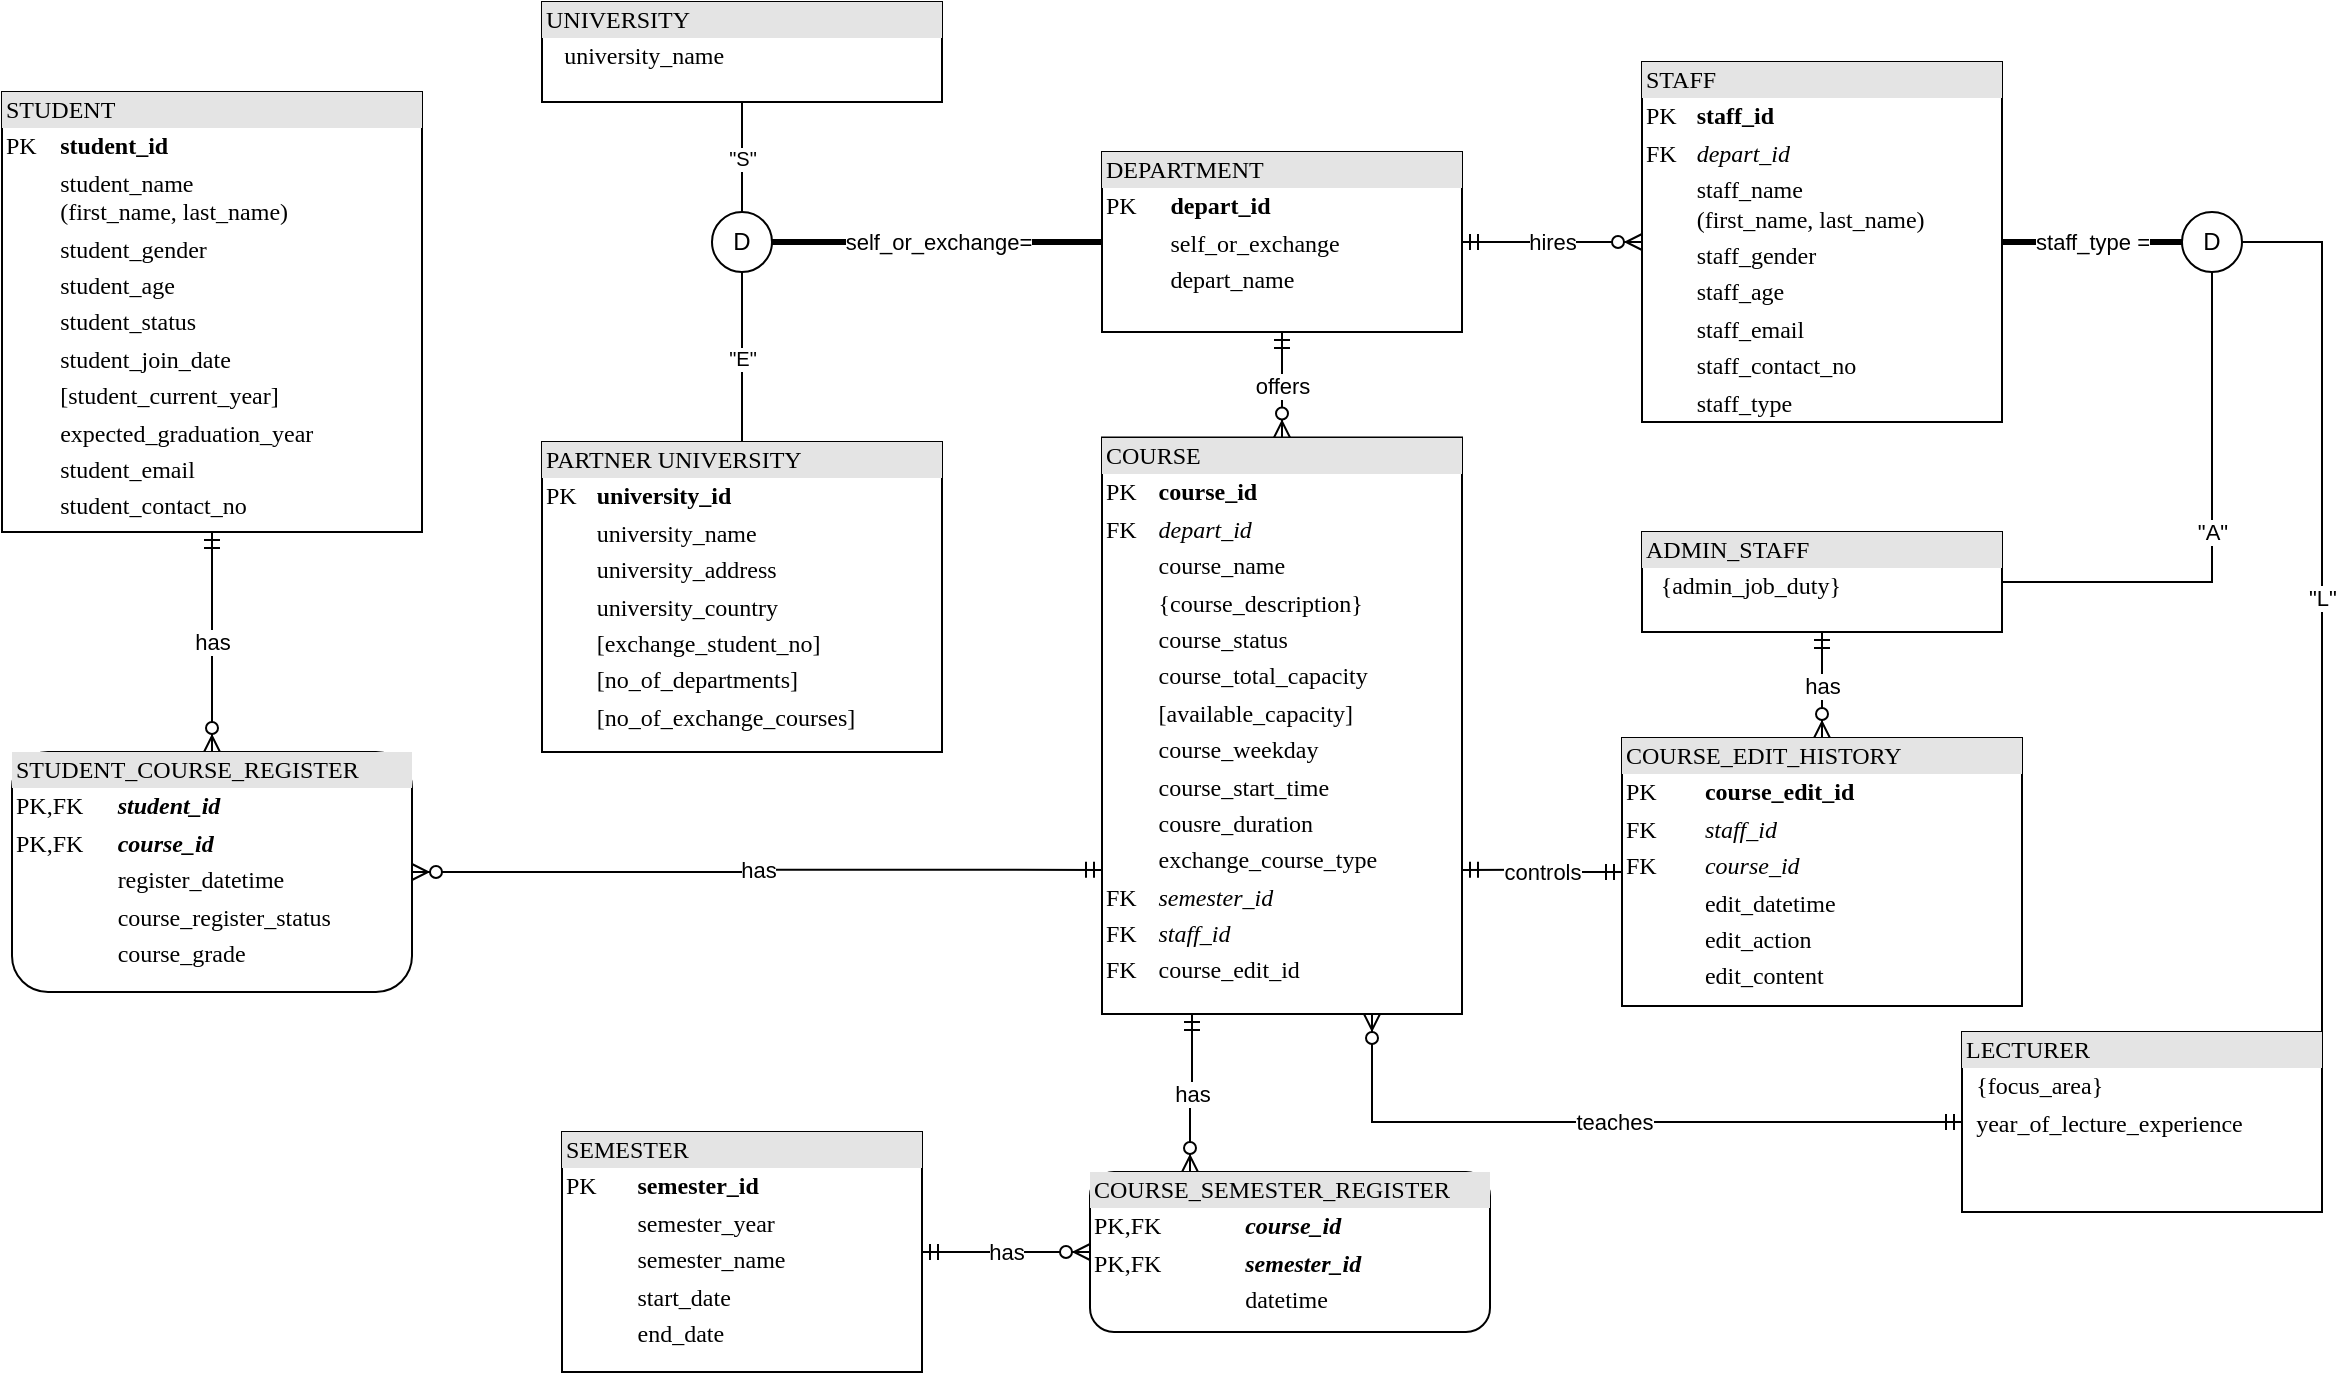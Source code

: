<mxfile version="14.6.13" type="device"><diagram name="Page-1" id="2ca16b54-16f6-2749-3443-fa8db7711227"><mxGraphModel dx="1673" dy="1014" grid="1" gridSize="10" guides="1" tooltips="1" connect="1" arrows="1" fold="1" page="1" pageScale="1" pageWidth="1100" pageHeight="850" background="#ffffff" math="0" shadow="0"><root><mxCell id="0"/><mxCell id="1" parent="0"/><mxCell id="rtrgqylKSp2z_B3fwRj9-18" value="has" style="edgeStyle=orthogonalEdgeStyle;rounded=0;orthogonalLoop=1;jettySize=auto;html=1;exitX=1;exitY=0.5;exitDx=0;exitDy=0;entryX=0;entryY=0.5;entryDx=0;entryDy=0;startArrow=ERmandOne;startFill=0;endArrow=ERzeroToMany;endFill=1;strokeWidth=1;" parent="1" source="2ed32ef02a7f4228-1" target="rtrgqylKSp2z_B3fwRj9-19" edge="1"><mxGeometry relative="1" as="geometry"/></mxCell><mxCell id="2ed32ef02a7f4228-1" value="&lt;div style=&quot;box-sizing: border-box ; width: 100% ; background: #e4e4e4 ; padding: 2px&quot;&gt;SEMESTER&lt;/div&gt;&lt;table style=&quot;width: 100% ; font-size: 1em&quot; cellpadding=&quot;2&quot; cellspacing=&quot;0&quot;&gt;&lt;tbody&gt;&lt;tr&gt;&lt;td&gt;PK&lt;/td&gt;&lt;td&gt;&lt;b&gt;semester_id&lt;/b&gt;&lt;/td&gt;&lt;/tr&gt;&lt;tr&gt;&lt;td&gt;&lt;br&gt;&lt;/td&gt;&lt;td&gt;semester_year&lt;/td&gt;&lt;/tr&gt;&lt;tr&gt;&lt;td&gt;&lt;/td&gt;&lt;td&gt;semester_name&lt;/td&gt;&lt;/tr&gt;&lt;tr&gt;&lt;td&gt;&lt;br&gt;&lt;/td&gt;&lt;td&gt;start_date&lt;/td&gt;&lt;/tr&gt;&lt;tr&gt;&lt;td&gt;&lt;br&gt;&lt;/td&gt;&lt;td&gt;end_date&lt;/td&gt;&lt;/tr&gt;&lt;/tbody&gt;&lt;/table&gt;" style="verticalAlign=top;align=left;overflow=fill;html=1;rounded=0;shadow=0;comic=0;labelBackgroundColor=none;strokeWidth=1;fontFamily=Verdana;fontSize=12" parent="1" vertex="1"><mxGeometry x="340" y="665" width="180" height="120" as="geometry"/></mxCell><mxCell id="2ed32ef02a7f4228-3" value="&lt;div style=&quot;box-sizing: border-box ; width: 100% ; background: #e4e4e4 ; padding: 2px&quot;&gt;PARTNER UNIVERSITY&lt;/div&gt;&lt;table style=&quot;width: 100% ; font-size: 1em&quot; cellpadding=&quot;2&quot; cellspacing=&quot;0&quot;&gt;&lt;tbody&gt;&lt;tr&gt;&lt;td&gt;PK&lt;/td&gt;&lt;td&gt;&lt;b&gt;university_id&lt;/b&gt;&lt;/td&gt;&lt;/tr&gt;&lt;tr&gt;&lt;td&gt;&lt;/td&gt;&lt;td&gt;university_name&lt;/td&gt;&lt;/tr&gt;&lt;tr&gt;&lt;td&gt;&lt;br&gt;&lt;/td&gt;&lt;td&gt;university_address&lt;br&gt;&lt;/td&gt;&lt;/tr&gt;&lt;tr&gt;&lt;td&gt;&lt;br&gt;&lt;/td&gt;&lt;td&gt;university_country&lt;/td&gt;&lt;/tr&gt;&lt;tr&gt;&lt;td&gt;&lt;br&gt;&lt;/td&gt;&lt;td&gt;[exchange_student_no]&lt;/td&gt;&lt;/tr&gt;&lt;tr&gt;&lt;td&gt;&lt;br&gt;&lt;/td&gt;&lt;td&gt;[no_of_departments]&lt;br&gt;&lt;/td&gt;&lt;/tr&gt;&lt;tr&gt;&lt;td&gt;&lt;br&gt;&lt;/td&gt;&lt;td&gt;[no_of_exchange_courses]&lt;br&gt;&lt;/td&gt;&lt;/tr&gt;&lt;/tbody&gt;&lt;/table&gt;" style="verticalAlign=top;align=left;overflow=fill;html=1;rounded=0;shadow=0;comic=0;labelBackgroundColor=none;strokeWidth=1;fontFamily=Verdana;fontSize=12" parent="1" vertex="1"><mxGeometry x="330" y="320" width="200" height="155" as="geometry"/></mxCell><mxCell id="rtrgqylKSp2z_B3fwRj9-4" value="offers" style="edgeStyle=orthogonalEdgeStyle;rounded=0;orthogonalLoop=1;jettySize=auto;html=1;exitX=0.5;exitY=1;exitDx=0;exitDy=0;entryX=0.5;entryY=0;entryDx=0;entryDy=0;startArrow=ERmandOne;startFill=0;endArrow=ERzeroToMany;endFill=1;" parent="1" source="2ed32ef02a7f4228-4" target="rtrgqylKSp2z_B3fwRj9-3" edge="1"><mxGeometry relative="1" as="geometry"/></mxCell><mxCell id="rtrgqylKSp2z_B3fwRj9-34" value="hires" style="edgeStyle=orthogonalEdgeStyle;rounded=0;orthogonalLoop=1;jettySize=auto;html=1;exitX=1;exitY=0.5;exitDx=0;exitDy=0;entryX=0;entryY=0.5;entryDx=0;entryDy=0;startArrow=ERmandOne;startFill=0;endArrow=ERzeroToMany;endFill=1;strokeWidth=1;" parent="1" source="2ed32ef02a7f4228-4" target="2ed32ef02a7f4228-12" edge="1"><mxGeometry relative="1" as="geometry"/></mxCell><mxCell id="2ed32ef02a7f4228-4" value="&lt;div style=&quot;box-sizing: border-box ; width: 100% ; background: #e4e4e4 ; padding: 2px&quot;&gt;DEPARTMENT&lt;/div&gt;&lt;table style=&quot;width: 100% ; font-size: 1em&quot; cellpadding=&quot;2&quot; cellspacing=&quot;0&quot;&gt;&lt;tbody&gt;&lt;tr&gt;&lt;td&gt;PK&lt;/td&gt;&lt;td&gt;&lt;b&gt;depart_id&lt;/b&gt;&lt;/td&gt;&lt;/tr&gt;&lt;tr&gt;&lt;td&gt;&lt;br&gt;&lt;/td&gt;&lt;td&gt;self_or_exchange&lt;/td&gt;&lt;/tr&gt;&lt;tr&gt;&lt;td&gt;&lt;/td&gt;&lt;td&gt;depart_name&lt;/td&gt;&lt;/tr&gt;&lt;/tbody&gt;&lt;/table&gt;" style="verticalAlign=top;align=left;overflow=fill;html=1;rounded=0;shadow=0;comic=0;labelBackgroundColor=none;strokeWidth=1;fontFamily=Verdana;fontSize=12" parent="1" vertex="1"><mxGeometry x="610" y="175" width="180" height="90" as="geometry"/></mxCell><mxCell id="2ed32ef02a7f4228-5" value="&lt;div style=&quot;box-sizing: border-box ; width: 100% ; background: #e4e4e4 ; padding: 2px&quot;&gt;LECTURER&lt;/div&gt;&lt;table style=&quot;width: 100% ; font-size: 1em&quot; cellpadding=&quot;2&quot; cellspacing=&quot;0&quot;&gt;&lt;tbody&gt;&lt;tr&gt;&lt;td&gt;&lt;br&gt;&lt;/td&gt;&lt;td&gt;{focus_area}&lt;/td&gt;&lt;/tr&gt;&lt;tr&gt;&lt;td&gt;&lt;/td&gt;&lt;td&gt;year_of_lecture_experience&lt;/td&gt;&lt;/tr&gt;&lt;/tbody&gt;&lt;/table&gt;" style="verticalAlign=top;align=left;overflow=fill;html=1;rounded=0;shadow=0;comic=0;labelBackgroundColor=none;strokeWidth=1;fontFamily=Verdana;fontSize=12" parent="1" vertex="1"><mxGeometry x="1040" y="615" width="180" height="90" as="geometry"/></mxCell><mxCell id="rtrgqylKSp2z_B3fwRj9-8" value="staff_type =" style="edgeStyle=orthogonalEdgeStyle;rounded=0;orthogonalLoop=1;jettySize=auto;html=1;exitX=1;exitY=0.5;exitDx=0;exitDy=0;startArrow=none;startFill=0;endArrow=none;endFill=0;strokeWidth=3;" parent="1" source="2ed32ef02a7f4228-12" target="rtrgqylKSp2z_B3fwRj9-7" edge="1"><mxGeometry relative="1" as="geometry"/></mxCell><mxCell id="2ed32ef02a7f4228-12" value="&lt;div style=&quot;box-sizing: border-box ; width: 100% ; background: #e4e4e4 ; padding: 2px&quot;&gt;STAFF&lt;/div&gt;&lt;table style=&quot;width: 100% ; font-size: 1em&quot; cellpadding=&quot;2&quot; cellspacing=&quot;0&quot;&gt;&lt;tbody&gt;&lt;tr&gt;&lt;td&gt;PK&lt;/td&gt;&lt;td&gt;&lt;b&gt;staff_id&lt;/b&gt;&lt;/td&gt;&lt;/tr&gt;&lt;tr&gt;&lt;td&gt;FK&lt;/td&gt;&lt;td&gt;&lt;i&gt;depart_id&lt;/i&gt;&lt;/td&gt;&lt;/tr&gt;&lt;tr&gt;&lt;td&gt;&lt;br&gt;&lt;/td&gt;&lt;td&gt;staff_name&lt;br&gt;(first_name, last_name)&lt;/td&gt;&lt;/tr&gt;&lt;tr&gt;&lt;td&gt;&lt;br&gt;&lt;/td&gt;&lt;td&gt;staff_gender&lt;/td&gt;&lt;/tr&gt;&lt;tr&gt;&lt;td&gt;&lt;br&gt;&lt;/td&gt;&lt;td&gt;staff_age&lt;/td&gt;&lt;/tr&gt;&lt;tr&gt;&lt;td&gt;&lt;br&gt;&lt;/td&gt;&lt;td&gt;staff_email&lt;/td&gt;&lt;/tr&gt;&lt;tr&gt;&lt;td&gt;&lt;br&gt;&lt;/td&gt;&lt;td&gt;staff_contact_no&lt;/td&gt;&lt;/tr&gt;&lt;tr&gt;&lt;td&gt;&lt;/td&gt;&lt;td&gt;staff_type&lt;/td&gt;&lt;/tr&gt;&lt;/tbody&gt;&lt;/table&gt;" style="verticalAlign=top;align=left;overflow=fill;html=1;rounded=0;shadow=0;comic=0;labelBackgroundColor=none;strokeWidth=1;fontFamily=Verdana;fontSize=12" parent="1" vertex="1"><mxGeometry x="880" y="130" width="180" height="180" as="geometry"/></mxCell><mxCell id="rtrgqylKSp2z_B3fwRj9-5" value="teaches" style="edgeStyle=orthogonalEdgeStyle;rounded=0;orthogonalLoop=1;jettySize=auto;html=1;exitX=0.75;exitY=1;exitDx=0;exitDy=0;startArrow=ERzeroToMany;startFill=1;endArrow=ERmandOne;endFill=0;entryX=0;entryY=0.5;entryDx=0;entryDy=0;" parent="1" source="rtrgqylKSp2z_B3fwRj9-3" target="2ed32ef02a7f4228-5" edge="1"><mxGeometry relative="1" as="geometry"><mxPoint x="790.0" y="617.5" as="targetPoint"/><mxPoint x="745.0" y="665.0" as="sourcePoint"/></mxGeometry></mxCell><mxCell id="rtrgqylKSp2z_B3fwRj9-20" value="has" style="edgeStyle=orthogonalEdgeStyle;rounded=0;orthogonalLoop=1;jettySize=auto;html=1;exitX=0.25;exitY=1;exitDx=0;exitDy=0;entryX=0.25;entryY=0;entryDx=0;entryDy=0;startArrow=ERmandOne;startFill=0;endArrow=ERzeroToMany;endFill=1;strokeWidth=1;" parent="1" source="rtrgqylKSp2z_B3fwRj9-3" target="rtrgqylKSp2z_B3fwRj9-19" edge="1"><mxGeometry relative="1" as="geometry"><mxPoint x="655" y="665.0" as="sourcePoint"/></mxGeometry></mxCell><mxCell id="rtrgqylKSp2z_B3fwRj9-33" value="has" style="edgeStyle=orthogonalEdgeStyle;rounded=0;orthogonalLoop=1;jettySize=auto;html=1;exitX=0;exitY=0.75;exitDx=0;exitDy=0;entryX=1;entryY=0.5;entryDx=0;entryDy=0;startArrow=ERmandOne;startFill=0;endArrow=ERzeroToMany;endFill=1;strokeWidth=1;" parent="1" source="rtrgqylKSp2z_B3fwRj9-3" target="rtrgqylKSp2z_B3fwRj9-29" edge="1"><mxGeometry relative="1" as="geometry"/></mxCell><mxCell id="rtrgqylKSp2z_B3fwRj9-3" value="&lt;div style=&quot;box-sizing: border-box ; width: 100% ; background: #e4e4e4 ; padding: 2px&quot;&gt;COURSE&lt;/div&gt;&lt;table style=&quot;width: 100% ; font-size: 1em&quot; cellpadding=&quot;2&quot; cellspacing=&quot;0&quot;&gt;&lt;tbody&gt;&lt;tr&gt;&lt;td&gt;PK&lt;/td&gt;&lt;td&gt;&lt;b&gt;course_id&lt;/b&gt;&lt;/td&gt;&lt;/tr&gt;&lt;tr&gt;&lt;td&gt;FK&lt;/td&gt;&lt;td&gt;&lt;i&gt;depart_id&lt;/i&gt;&lt;/td&gt;&lt;/tr&gt;&lt;tr&gt;&lt;td&gt;&lt;/td&gt;&lt;td&gt;course_name&lt;/td&gt;&lt;/tr&gt;&lt;tr&gt;&lt;td&gt;&lt;br&gt;&lt;/td&gt;&lt;td&gt;{course_description}&lt;br&gt;&lt;/td&gt;&lt;/tr&gt;&lt;tr&gt;&lt;td&gt;&lt;br&gt;&lt;/td&gt;&lt;td&gt;course_status&lt;/td&gt;&lt;/tr&gt;&lt;tr&gt;&lt;td&gt;&lt;br&gt;&lt;/td&gt;&lt;td&gt;course_total_capacity&lt;/td&gt;&lt;/tr&gt;&lt;tr&gt;&lt;td&gt;&lt;br&gt;&lt;/td&gt;&lt;td&gt;[available_capacity]&lt;/td&gt;&lt;/tr&gt;&lt;tr&gt;&lt;td&gt;&lt;br&gt;&lt;/td&gt;&lt;td&gt;course_weekday&lt;/td&gt;&lt;/tr&gt;&lt;tr&gt;&lt;td&gt;&lt;br&gt;&lt;/td&gt;&lt;td&gt;course_start_time&lt;/td&gt;&lt;/tr&gt;&lt;tr&gt;&lt;td&gt;&lt;br&gt;&lt;/td&gt;&lt;td&gt;cousre_duration&lt;br&gt;&lt;/td&gt;&lt;/tr&gt;&lt;tr&gt;&lt;td&gt;&lt;br&gt;&lt;/td&gt;&lt;td&gt;exchange_course_type&lt;/td&gt;&lt;/tr&gt;&lt;tr&gt;&lt;td&gt;FK&lt;/td&gt;&lt;td&gt;&lt;i&gt;semester_id&lt;/i&gt;&lt;/td&gt;&lt;/tr&gt;&lt;tr&gt;&lt;td&gt;FK&lt;/td&gt;&lt;td&gt;&lt;i&gt;staff_id&lt;/i&gt;&lt;/td&gt;&lt;/tr&gt;&lt;tr&gt;&lt;td&gt;FK&lt;/td&gt;&lt;td&gt;course_edit_id&lt;/td&gt;&lt;/tr&gt;&lt;/tbody&gt;&lt;/table&gt;" style="verticalAlign=top;align=left;overflow=fill;html=1;rounded=0;shadow=0;comic=0;labelBackgroundColor=none;strokeWidth=1;fontFamily=Verdana;fontSize=12" parent="1" vertex="1"><mxGeometry x="610" y="317.75" width="180" height="288.25" as="geometry"/></mxCell><mxCell id="rtrgqylKSp2z_B3fwRj9-9" value="&quot;L&quot;" style="edgeStyle=orthogonalEdgeStyle;rounded=0;orthogonalLoop=1;jettySize=auto;html=1;exitX=1;exitY=0.5;exitDx=0;exitDy=0;entryX=1;entryY=0;entryDx=0;entryDy=0;startArrow=none;startFill=0;endArrow=none;endFill=0;strokeWidth=1;" parent="1" source="rtrgqylKSp2z_B3fwRj9-7" target="2ed32ef02a7f4228-5" edge="1"><mxGeometry relative="1" as="geometry"><Array as="points"><mxPoint x="1220" y="230"/><mxPoint x="1220" y="575"/></Array></mxGeometry></mxCell><mxCell id="rtrgqylKSp2z_B3fwRj9-16" value="&quot;A&quot;" style="edgeStyle=orthogonalEdgeStyle;rounded=0;orthogonalLoop=1;jettySize=auto;html=1;exitX=0.5;exitY=1;exitDx=0;exitDy=0;entryX=1;entryY=0.5;entryDx=0;entryDy=0;startArrow=none;startFill=0;endArrow=none;endFill=0;strokeWidth=1;" parent="1" source="rtrgqylKSp2z_B3fwRj9-7" target="rtrgqylKSp2z_B3fwRj9-10" edge="1"><mxGeometry relative="1" as="geometry"/></mxCell><mxCell id="rtrgqylKSp2z_B3fwRj9-7" value="D" style="ellipse;whiteSpace=wrap;html=1;" parent="1" vertex="1"><mxGeometry x="1150" y="205" width="30" height="30" as="geometry"/></mxCell><mxCell id="rtrgqylKSp2z_B3fwRj9-38" value="has" style="edgeStyle=orthogonalEdgeStyle;rounded=0;orthogonalLoop=1;jettySize=auto;html=1;exitX=0.5;exitY=1;exitDx=0;exitDy=0;startArrow=ERmandOne;startFill=0;endArrow=ERzeroToMany;endFill=1;strokeWidth=1;" parent="1" source="rtrgqylKSp2z_B3fwRj9-10" target="rtrgqylKSp2z_B3fwRj9-37" edge="1"><mxGeometry relative="1" as="geometry"/></mxCell><mxCell id="rtrgqylKSp2z_B3fwRj9-10" value="&lt;div style=&quot;box-sizing: border-box ; width: 100% ; background: #e4e4e4 ; padding: 2px&quot;&gt;ADMIN_STAFF&lt;/div&gt;&lt;table style=&quot;width: 100% ; font-size: 1em&quot; cellpadding=&quot;2&quot; cellspacing=&quot;0&quot;&gt;&lt;tbody&gt;&lt;tr&gt;&lt;td&gt;&lt;br&gt;&lt;/td&gt;&lt;td&gt;{admin_job_duty}&lt;/td&gt;&lt;/tr&gt;&lt;tr&gt;&lt;td&gt;&lt;/td&gt;&lt;td&gt;&lt;br&gt;&lt;/td&gt;&lt;/tr&gt;&lt;/tbody&gt;&lt;/table&gt;" style="verticalAlign=top;align=left;overflow=fill;html=1;rounded=0;shadow=0;comic=0;labelBackgroundColor=none;strokeWidth=1;fontFamily=Verdana;fontSize=12" parent="1" vertex="1"><mxGeometry x="880" y="365" width="180" height="50" as="geometry"/></mxCell><mxCell id="rtrgqylKSp2z_B3fwRj9-19" value="&lt;div style=&quot;box-sizing: border-box ; width: 100% ; background: #e4e4e4 ; padding: 2px&quot;&gt;COURSE_SEMESTER_REGISTER&lt;/div&gt;&lt;table style=&quot;width: 100% ; font-size: 1em&quot; cellpadding=&quot;2&quot; cellspacing=&quot;0&quot;&gt;&lt;tbody&gt;&lt;tr&gt;&lt;td&gt;PK,FK&lt;/td&gt;&lt;td&gt;&lt;b&gt;&lt;i&gt;course_id&lt;/i&gt;&lt;/b&gt;&lt;/td&gt;&lt;/tr&gt;&lt;tr&gt;&lt;td&gt;PK,FK&lt;/td&gt;&lt;td&gt;&lt;b&gt;&lt;i&gt;semester_id&lt;/i&gt;&lt;/b&gt;&lt;/td&gt;&lt;/tr&gt;&lt;tr&gt;&lt;td&gt;&lt;/td&gt;&lt;td&gt;datetime&lt;/td&gt;&lt;/tr&gt;&lt;/tbody&gt;&lt;/table&gt;" style="verticalAlign=top;align=left;overflow=fill;html=1;rounded=1;shadow=0;comic=0;labelBackgroundColor=none;strokeWidth=1;fontFamily=Verdana;fontSize=12" parent="1" vertex="1"><mxGeometry x="604" y="685" width="200" height="80" as="geometry"/></mxCell><mxCell id="rtrgqylKSp2z_B3fwRj9-32" value="has" style="edgeStyle=orthogonalEdgeStyle;rounded=0;orthogonalLoop=1;jettySize=auto;html=1;exitX=0.5;exitY=1;exitDx=0;exitDy=0;entryX=0.5;entryY=0;entryDx=0;entryDy=0;startArrow=ERmandOne;startFill=0;endArrow=ERzeroToMany;endFill=1;strokeWidth=1;" parent="1" source="rtrgqylKSp2z_B3fwRj9-21" target="rtrgqylKSp2z_B3fwRj9-29" edge="1"><mxGeometry relative="1" as="geometry"/></mxCell><mxCell id="rtrgqylKSp2z_B3fwRj9-21" value="&lt;div style=&quot;box-sizing: border-box ; width: 100% ; background: #e4e4e4 ; padding: 2px&quot;&gt;STUDENT&lt;/div&gt;&lt;table style=&quot;width: 100% ; font-size: 1em&quot; cellpadding=&quot;2&quot; cellspacing=&quot;0&quot;&gt;&lt;tbody&gt;&lt;tr&gt;&lt;td&gt;PK&lt;/td&gt;&lt;td&gt;&lt;b&gt;student_id&lt;/b&gt;&lt;/td&gt;&lt;/tr&gt;&lt;tr&gt;&lt;td&gt;&lt;/td&gt;&lt;td&gt;student_name&lt;br&gt;(first_name, last_name)&lt;/td&gt;&lt;/tr&gt;&lt;tr&gt;&lt;td&gt;&lt;/td&gt;&lt;td&gt;student_gender&lt;/td&gt;&lt;/tr&gt;&lt;tr&gt;&lt;td&gt;&lt;br&gt;&lt;/td&gt;&lt;td&gt;student_age&lt;/td&gt;&lt;/tr&gt;&lt;tr&gt;&lt;td&gt;&lt;br&gt;&lt;/td&gt;&lt;td&gt;student_status&lt;/td&gt;&lt;/tr&gt;&lt;tr&gt;&lt;td&gt;&lt;br&gt;&lt;/td&gt;&lt;td&gt;student_join_date&lt;/td&gt;&lt;/tr&gt;&lt;tr&gt;&lt;td&gt;&lt;br&gt;&lt;/td&gt;&lt;td&gt;[student_current_year]&lt;/td&gt;&lt;/tr&gt;&lt;tr&gt;&lt;td&gt;&lt;br&gt;&lt;/td&gt;&lt;td&gt;expected_graduation_year&lt;/td&gt;&lt;/tr&gt;&lt;tr&gt;&lt;td&gt;&lt;br&gt;&lt;/td&gt;&lt;td&gt;student_email&lt;/td&gt;&lt;/tr&gt;&lt;tr&gt;&lt;td&gt;&lt;br&gt;&lt;/td&gt;&lt;td&gt;student_contact_no&lt;/td&gt;&lt;/tr&gt;&lt;/tbody&gt;&lt;/table&gt;" style="verticalAlign=top;align=left;overflow=fill;html=1;rounded=0;shadow=0;comic=0;labelBackgroundColor=none;strokeWidth=1;fontFamily=Verdana;fontSize=12" parent="1" vertex="1"><mxGeometry x="60" y="145" width="210" height="220" as="geometry"/></mxCell><mxCell id="rtrgqylKSp2z_B3fwRj9-29" value="&lt;div style=&quot;box-sizing: border-box ; width: 100% ; background: #e4e4e4 ; padding: 2px&quot;&gt;STUDENT_COURSE_REGISTER&lt;/div&gt;&lt;table style=&quot;width: 100% ; font-size: 1em&quot; cellpadding=&quot;2&quot; cellspacing=&quot;0&quot;&gt;&lt;tbody&gt;&lt;tr&gt;&lt;td&gt;PK,FK&lt;/td&gt;&lt;td&gt;&lt;b&gt;&lt;i&gt;student_id&lt;/i&gt;&lt;/b&gt;&lt;/td&gt;&lt;/tr&gt;&lt;tr&gt;&lt;td&gt;PK,FK&lt;/td&gt;&lt;td&gt;&lt;b&gt;&lt;i&gt;course_id&lt;/i&gt;&lt;/b&gt;&lt;/td&gt;&lt;/tr&gt;&lt;tr&gt;&lt;td&gt;&lt;/td&gt;&lt;td&gt;register_datetime&lt;/td&gt;&lt;/tr&gt;&lt;tr&gt;&lt;td&gt;&lt;br&gt;&lt;/td&gt;&lt;td&gt;course_register_status&lt;/td&gt;&lt;/tr&gt;&lt;tr&gt;&lt;td&gt;&lt;br&gt;&lt;/td&gt;&lt;td&gt;course_grade&lt;/td&gt;&lt;/tr&gt;&lt;/tbody&gt;&lt;/table&gt;" style="verticalAlign=top;align=left;overflow=fill;html=1;rounded=1;shadow=0;comic=0;labelBackgroundColor=none;strokeWidth=1;fontFamily=Verdana;fontSize=12" parent="1" vertex="1"><mxGeometry x="65" y="475" width="200" height="120" as="geometry"/></mxCell><mxCell id="rtrgqylKSp2z_B3fwRj9-39" value="controls" style="edgeStyle=orthogonalEdgeStyle;rounded=0;orthogonalLoop=1;jettySize=auto;html=1;exitX=0;exitY=0.5;exitDx=0;exitDy=0;entryX=1;entryY=0.75;entryDx=0;entryDy=0;startArrow=ERmandOne;startFill=0;endArrow=ERmandOne;endFill=0;strokeWidth=1;" parent="1" source="rtrgqylKSp2z_B3fwRj9-37" target="rtrgqylKSp2z_B3fwRj9-3" edge="1"><mxGeometry relative="1" as="geometry"/></mxCell><mxCell id="rtrgqylKSp2z_B3fwRj9-37" value="&lt;div style=&quot;box-sizing: border-box ; width: 100% ; background: #e4e4e4 ; padding: 2px&quot;&gt;COURSE_EDIT_HISTORY&lt;/div&gt;&lt;table style=&quot;width: 100% ; font-size: 1em&quot; cellpadding=&quot;2&quot; cellspacing=&quot;0&quot;&gt;&lt;tbody&gt;&lt;tr&gt;&lt;td&gt;PK&lt;/td&gt;&lt;td&gt;&lt;b&gt;course_edit_id&lt;/b&gt;&lt;/td&gt;&lt;/tr&gt;&lt;tr&gt;&lt;td&gt;FK&lt;/td&gt;&lt;td&gt;&lt;i&gt;staff_id&lt;/i&gt;&lt;/td&gt;&lt;/tr&gt;&lt;tr&gt;&lt;td&gt;FK&lt;/td&gt;&lt;td&gt;&lt;i&gt;course_id&lt;/i&gt;&lt;/td&gt;&lt;/tr&gt;&lt;tr&gt;&lt;td&gt;&lt;/td&gt;&lt;td&gt;edit_datetime&lt;/td&gt;&lt;/tr&gt;&lt;tr&gt;&lt;td&gt;&lt;br&gt;&lt;/td&gt;&lt;td&gt;edit_action&lt;/td&gt;&lt;/tr&gt;&lt;tr&gt;&lt;td&gt;&lt;br&gt;&lt;/td&gt;&lt;td&gt;edit_content&lt;/td&gt;&lt;/tr&gt;&lt;/tbody&gt;&lt;/table&gt;" style="verticalAlign=top;align=left;overflow=fill;html=1;rounded=0;shadow=0;comic=0;labelBackgroundColor=none;strokeWidth=1;fontFamily=Verdana;fontSize=12" parent="1" vertex="1"><mxGeometry x="870" y="468" width="200" height="134" as="geometry"/></mxCell><mxCell id="2YT4YJOh6qFyLN3E2zWd-5" value="&quot;E&quot;" style="edgeStyle=orthogonalEdgeStyle;rounded=0;orthogonalLoop=1;jettySize=auto;html=1;exitX=0.5;exitY=1;exitDx=0;exitDy=0;fontSize=10;startArrow=none;startFill=0;endArrow=none;endFill=0;" edge="1" parent="1" source="2YT4YJOh6qFyLN3E2zWd-4" target="2ed32ef02a7f4228-3"><mxGeometry relative="1" as="geometry"/></mxCell><mxCell id="2YT4YJOh6qFyLN3E2zWd-9" value="&quot;S&quot;" style="edgeStyle=orthogonalEdgeStyle;rounded=0;orthogonalLoop=1;jettySize=auto;html=1;exitX=0.5;exitY=0;exitDx=0;exitDy=0;entryX=0.5;entryY=1;entryDx=0;entryDy=0;fontSize=10;startArrow=none;startFill=0;endArrow=none;endFill=0;" edge="1" parent="1" source="2YT4YJOh6qFyLN3E2zWd-4" target="2YT4YJOh6qFyLN3E2zWd-7"><mxGeometry relative="1" as="geometry"/></mxCell><mxCell id="2YT4YJOh6qFyLN3E2zWd-4" value="D" style="ellipse;whiteSpace=wrap;html=1;" vertex="1" parent="1"><mxGeometry x="415" y="205" width="30" height="30" as="geometry"/></mxCell><mxCell id="2YT4YJOh6qFyLN3E2zWd-7" value="&lt;div style=&quot;box-sizing: border-box ; width: 100% ; background: #e4e4e4 ; padding: 2px&quot;&gt;UNIVERSITY&lt;/div&gt;&lt;table style=&quot;width: 100% ; font-size: 1em&quot; cellpadding=&quot;2&quot; cellspacing=&quot;0&quot;&gt;&lt;tbody&gt;&lt;tr&gt;&lt;td&gt;&lt;/td&gt;&lt;td&gt;university_name&lt;/td&gt;&lt;/tr&gt;&lt;/tbody&gt;&lt;/table&gt;" style="verticalAlign=top;align=left;overflow=fill;html=1;rounded=0;shadow=0;comic=0;labelBackgroundColor=none;strokeWidth=1;fontFamily=Verdana;fontSize=12" vertex="1" parent="1"><mxGeometry x="330" y="100" width="200" height="50" as="geometry"/></mxCell><mxCell id="2YT4YJOh6qFyLN3E2zWd-8" value="self_or_exchange=" style="edgeStyle=orthogonalEdgeStyle;rounded=0;orthogonalLoop=1;jettySize=auto;html=1;exitX=0;exitY=0.5;exitDx=0;exitDy=0;startArrow=none;startFill=0;endArrow=none;endFill=0;strokeWidth=3;entryX=1;entryY=0.5;entryDx=0;entryDy=0;" edge="1" parent="1" source="2ed32ef02a7f4228-4" target="2YT4YJOh6qFyLN3E2zWd-4"><mxGeometry relative="1" as="geometry"><mxPoint x="610" y="220.0" as="sourcePoint"/><mxPoint x="445" y="220.0" as="targetPoint"/></mxGeometry></mxCell></root></mxGraphModel></diagram></mxfile>
